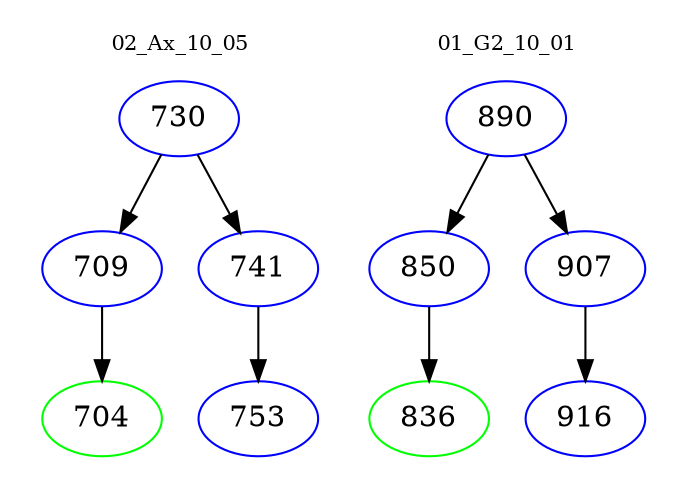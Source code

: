 digraph{
subgraph cluster_0 {
color = white
label = "02_Ax_10_05";
fontsize=10;
T0_730 [label="730", color="blue"]
T0_730 -> T0_709 [color="black"]
T0_709 [label="709", color="blue"]
T0_709 -> T0_704 [color="black"]
T0_704 [label="704", color="green"]
T0_730 -> T0_741 [color="black"]
T0_741 [label="741", color="blue"]
T0_741 -> T0_753 [color="black"]
T0_753 [label="753", color="blue"]
}
subgraph cluster_1 {
color = white
label = "01_G2_10_01";
fontsize=10;
T1_890 [label="890", color="blue"]
T1_890 -> T1_850 [color="black"]
T1_850 [label="850", color="blue"]
T1_850 -> T1_836 [color="black"]
T1_836 [label="836", color="green"]
T1_890 -> T1_907 [color="black"]
T1_907 [label="907", color="blue"]
T1_907 -> T1_916 [color="black"]
T1_916 [label="916", color="blue"]
}
}
